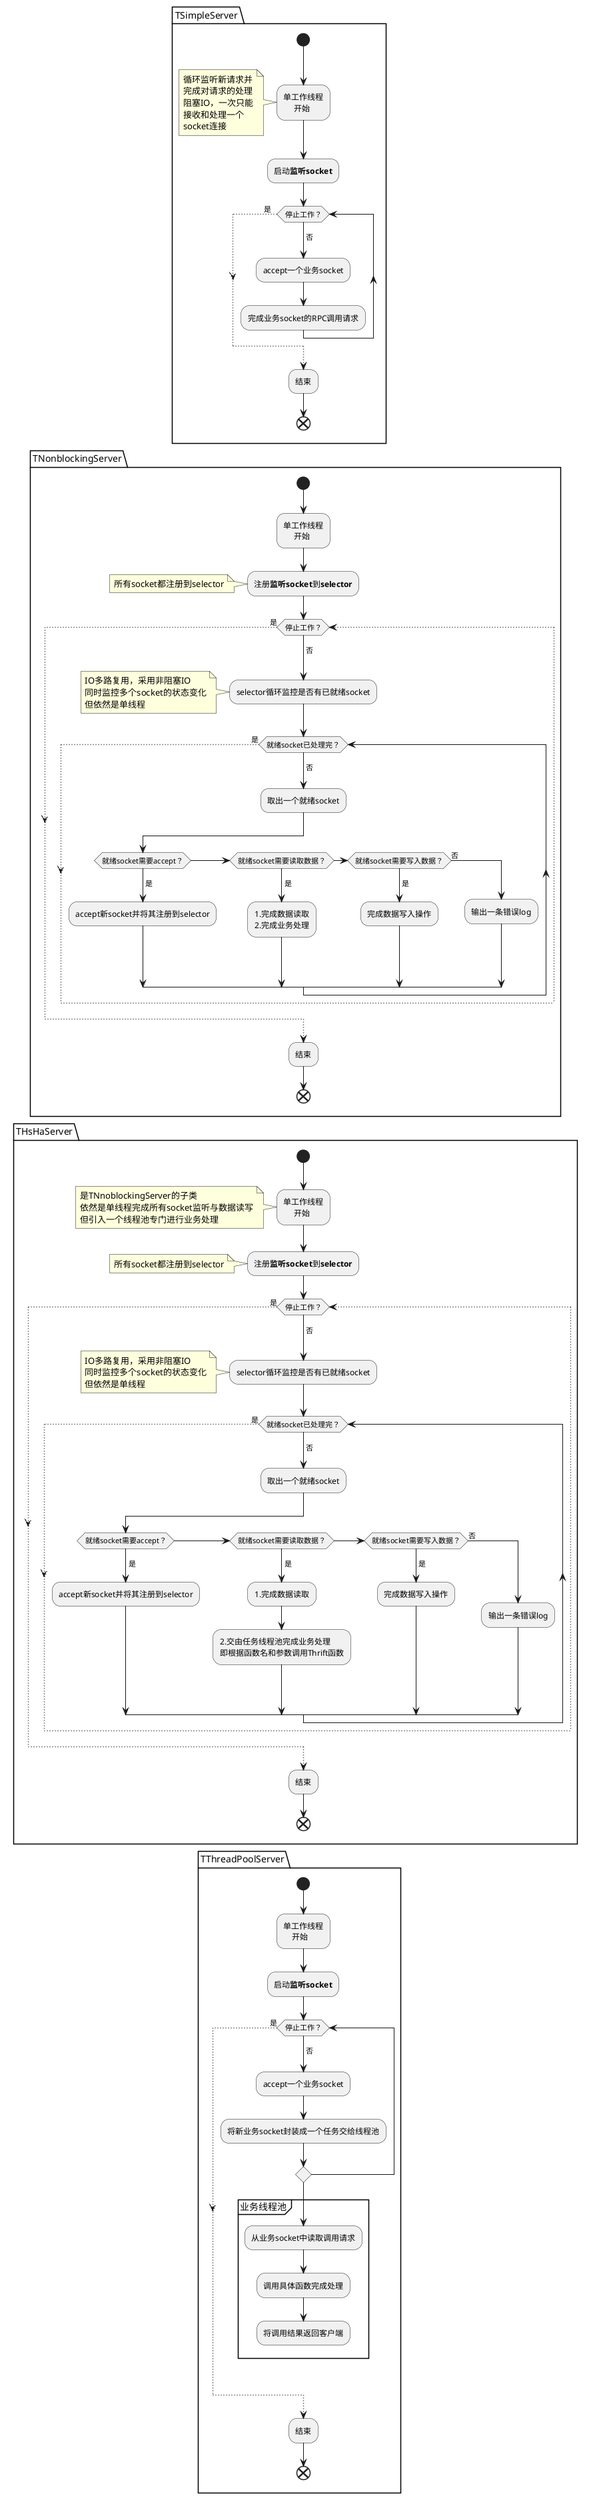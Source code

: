 @startuml
package TSimpleServer {
    start
    :单工作线程\n     开始;
    note left
        循环监听新请求并
        完成对请求的处理
        阻塞IO，一次只能
        接收和处理一个
        socket连接
    end note
    :启动**监听socket**;
    while (停止工作？) is (\n否)
        :accept一个业务socket;
        :完成业务socket的RPC调用请求;
    endwhile (是   )
    -[dotted]->
    :结束;
    end
}
package TNonblockingServer {
    start
    :单工作线程\n     开始;
    :注册**监听socket**到**selector**;
    note left
        所有socket都注册到selector
    end note
    while (停止工作？) is (\n否)
        :selector循环监控是否有已就绪socket;
        note left
            IO多路复用，采用非阻塞IO
            同时监控多个socket的状态变化
            但依然是单线程
        end note
        while (就绪socket已处理完？) is (\n否)
            :取出一个就绪socket;
            if (就绪socket需要accept？) then (\n是)
                :accept新socket并将其注册到selector;
            elseif (就绪socket需要读取数据？) then (\n是)
                :1.完成数据读取\n2.完成业务处理;
            elseif (就绪socket需要写入数据？) then (\n是)
                :完成数据写入操作;
            else (否)
            :输出一条错误log;
            endif
        endwhile (是)
        -[dotted]->
    endwhile (是)
    -[dotted]->
    :结束;
    end
}
package THsHaServer {
    start
    :单工作线程\n     开始;
    note left
        是TNnoblockingServer的子类
        依然是单线程完成所有socket监听与数据读写
        但引入一个线程池专门进行业务处理
    end note
    :注册**监听socket**到**selector**;
    note left
        所有socket都注册到selector
    end note
    while (停止工作？) is (\n否)
            :selector循环监控是否有已就绪socket;
            note left
                IO多路复用，采用非阻塞IO
                同时监控多个socket的状态变化
                但依然是单线程
            end note
            while (就绪socket已处理完？) is (\n否)
                :取出一个就绪socket;
                if (就绪socket需要accept？) then (\n是)
                    :accept新socket并将其注册到selector;
                elseif (就绪socket需要读取数据？) then (\n是)
                    :1.完成数据读取;
                    :2.交由任务线程池完成业务处理\n即根据函数名和参数调用Thrift函数;
                elseif (就绪socket需要写入数据？) then (\n是)
                    :完成数据写入操作;
                else (否)
                    :输出一条错误log;
                endif
            endwhile (是)
            -[dotted]->
    endwhile (是)
    -[dotted]->
    :结束;
    end
}
package TThreadPoolServer {
        start
        :单工作线程\n    开始;
        :启动**监听socket**;
        while (停止工作？) is (\n否)
            :accept一个业务socket;
            :将新业务socket封装成一个任务交给线程池;
            if () then ( )
                partition 业务线程池 {
                    :从业务socket中读取调用请求;
                    :调用具体函数完成处理;
                    :将调用结果返回客户端;
                    kill
                }
            else ( )
            endif
        endwhile (是)
        -[dotted]->
        :结束;
        end
}
@enduml